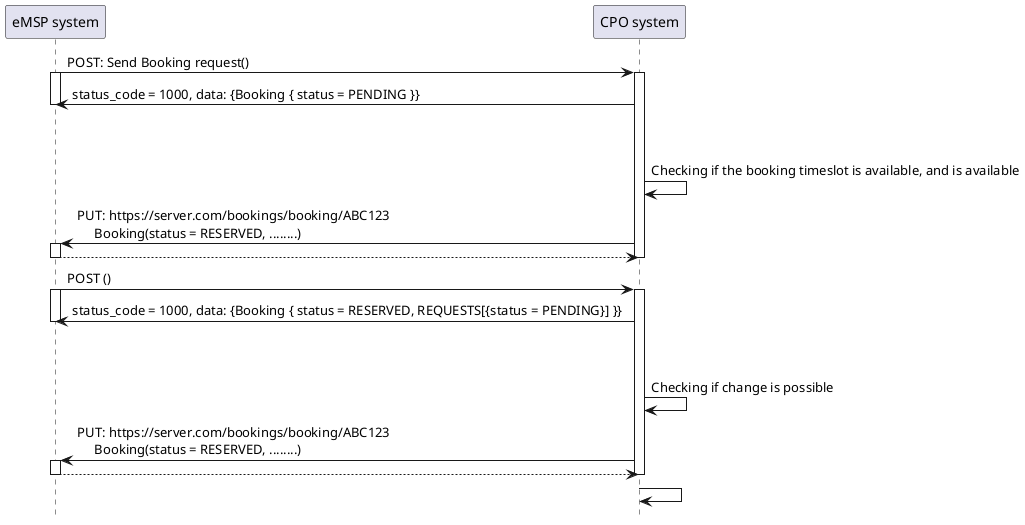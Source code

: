 @startuml
hide footbox
participant "eMSP system" as MSP
participant "CPO system" as CPO

MSP -> CPO : POST: Send Booking request()
activate MSP
activate CPO
CPO -> MSP : status_code = 1000, data: {Booking { status = PENDING }}
deactivate MSP
||45||
CPO -> CPO: Checking if the booking timeslot is available, and is available

CPO  ->  MSP:  PUT: https://server.com/bookings/booking/ABC123\n     Booking(status = RESERVED, ........)
activate MSP
MSP --> CPO:
deactivate MSP
deactivate CPO

MSP -> CPO : POST ()
activate MSP
activate CPO
CPO -> MSP : status_code = 1000, data: {Booking { status = RESERVED, REQUESTS[{status = PENDING}] }}
deactivate MSP
||45||
CPO -> CPO: Checking if change is possible

CPO  ->  MSP:  PUT: https://server.com/bookings/booking/ABC123\n     Booking(status = RESERVED, ........)
activate MSP
MSP --> CPO:
deactivate MSP
deactivate CPO

CPO -> CPO

@enduml
